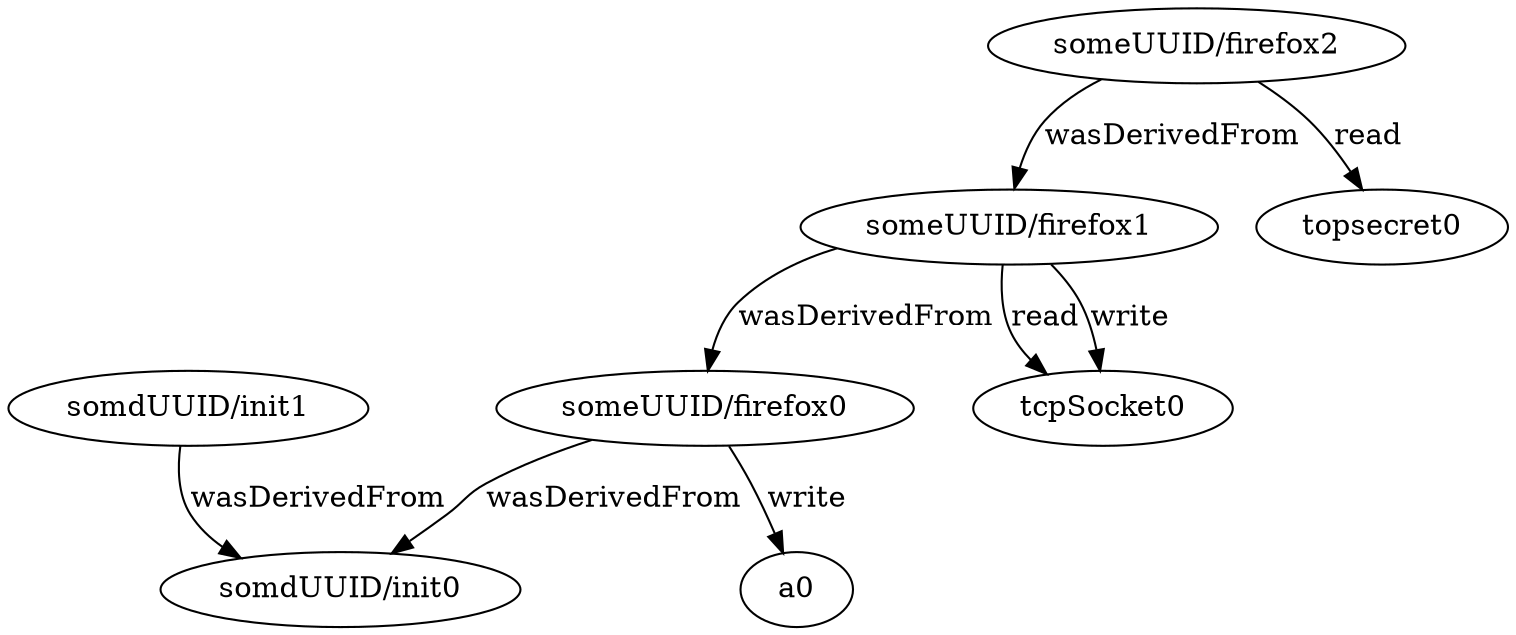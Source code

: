 digraph G {
n0[label="someUUID/firefox0"];
n1[label="somdUUID/init0"];
n0 -> n1[label="wasDerivedFrom"];
n2[label="somdUUID/init1"];
n2 -> n1[label="wasDerivedFrom"];
n3[label="a0"];
n0 -> n3[label="write"];
n4[label="someUUID/firefox1"];
n4 -> n0[label="wasDerivedFrom"];
n5[label="tcpSocket0"];
n4 -> n5[label="read"];
n4 -> n5[label="write"];
n6[label="someUUID/firefox2"];
n6 -> n4[label="wasDerivedFrom"];
n7[label="topsecret0"];
n6 -> n7[label="read"];

}
